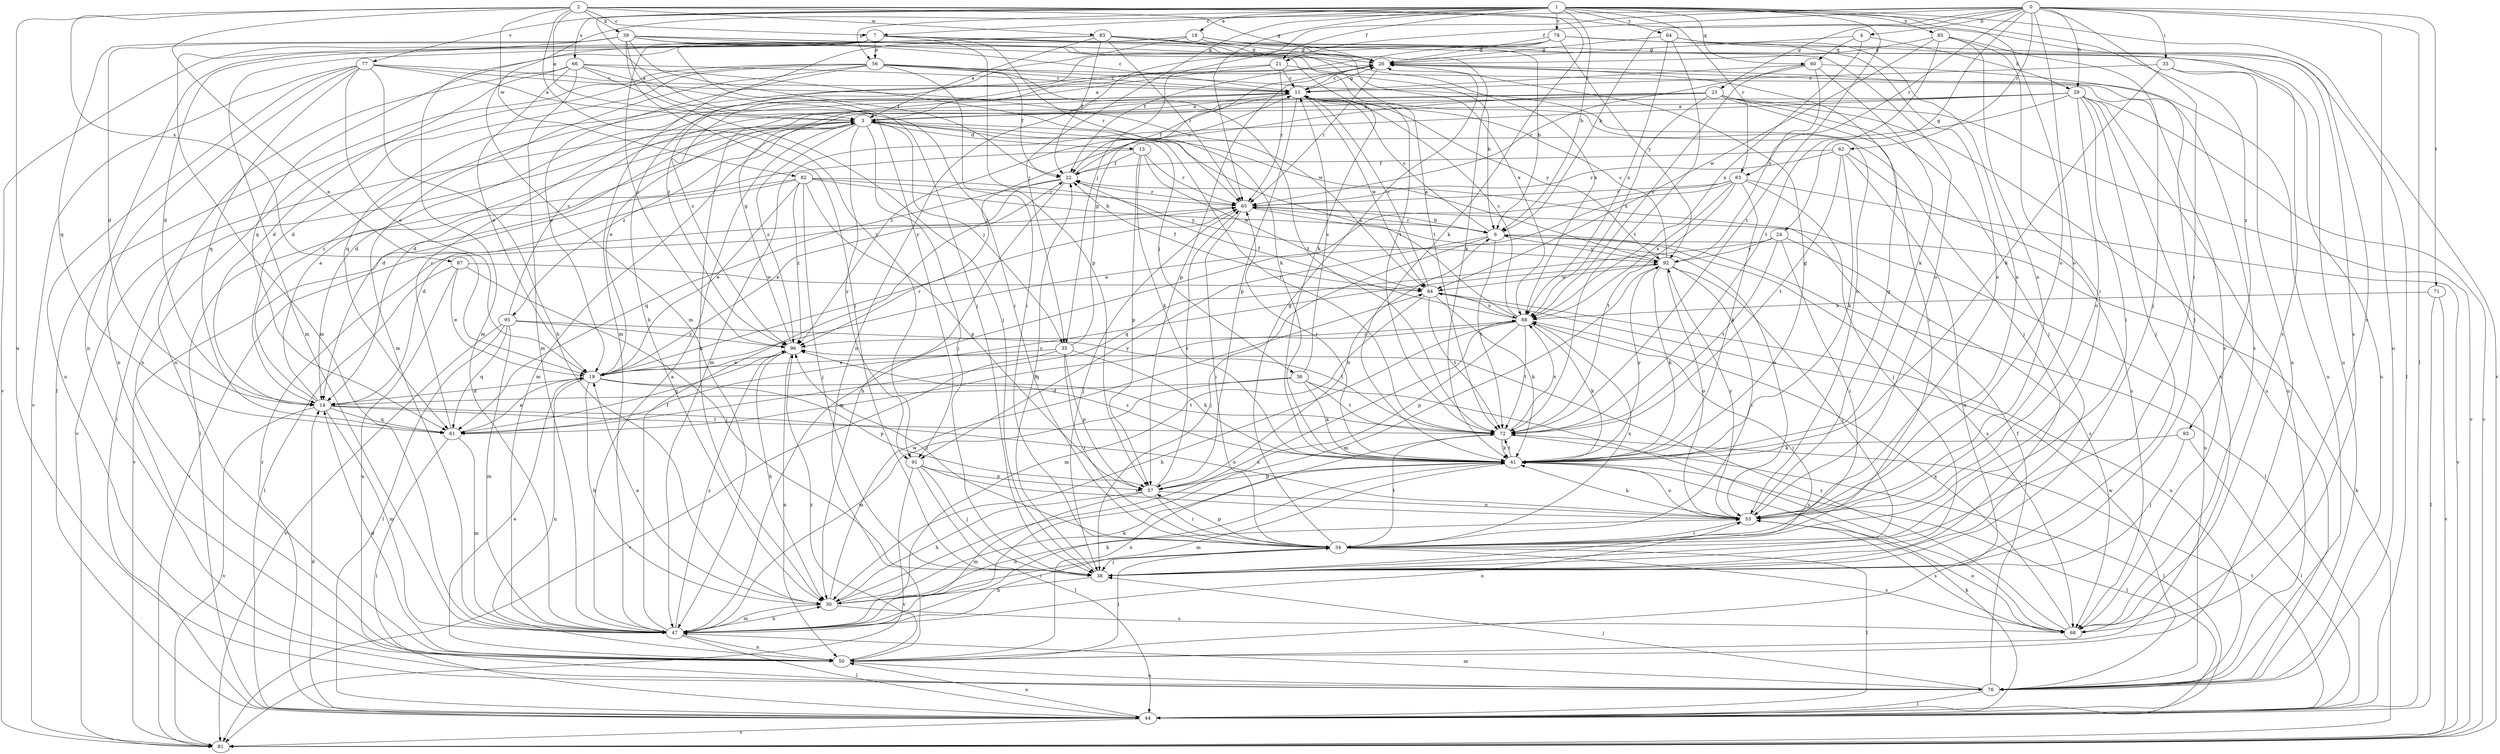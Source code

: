 strict digraph  {
0;
1;
2;
3;
4;
6;
7;
11;
13;
14;
18;
19;
21;
22;
23;
24;
26;
29;
30;
33;
34;
35;
36;
38;
39;
41;
44;
47;
50;
53;
56;
57;
60;
61;
62;
63;
64;
65;
66;
68;
71;
72;
76;
77;
78;
81;
82;
83;
84;
85;
87;
88;
91;
92;
93;
95;
96;
0 -> 4  [label=b];
0 -> 6  [label=b];
0 -> 21  [label=f];
0 -> 23  [label=g];
0 -> 24  [label=g];
0 -> 29  [label=h];
0 -> 33  [label=i];
0 -> 34  [label=i];
0 -> 35  [label=j];
0 -> 44  [label=l];
0 -> 47  [label=m];
0 -> 53  [label=o];
0 -> 62  [label=r];
0 -> 63  [label=r];
0 -> 71  [label=t];
0 -> 76  [label=u];
1 -> 6  [label=b];
1 -> 7  [label=c];
1 -> 18  [label=e];
1 -> 21  [label=f];
1 -> 35  [label=j];
1 -> 53  [label=o];
1 -> 56  [label=p];
1 -> 60  [label=q];
1 -> 63  [label=r];
1 -> 64  [label=r];
1 -> 65  [label=r];
1 -> 66  [label=s];
1 -> 72  [label=t];
1 -> 77  [label=v];
1 -> 78  [label=v];
1 -> 81  [label=v];
1 -> 85  [label=x];
1 -> 91  [label=y];
1 -> 93  [label=z];
2 -> 3  [label=a];
2 -> 7  [label=c];
2 -> 19  [label=e];
2 -> 26  [label=g];
2 -> 39  [label=k];
2 -> 41  [label=k];
2 -> 68  [label=s];
2 -> 76  [label=u];
2 -> 82  [label=w];
2 -> 83  [label=w];
2 -> 87  [label=x];
2 -> 91  [label=y];
3 -> 13  [label=d];
3 -> 14  [label=d];
3 -> 35  [label=j];
3 -> 36  [label=j];
3 -> 38  [label=j];
3 -> 44  [label=l];
3 -> 47  [label=m];
3 -> 72  [label=t];
3 -> 81  [label=v];
3 -> 91  [label=y];
3 -> 95  [label=z];
3 -> 96  [label=z];
4 -> 26  [label=g];
4 -> 29  [label=h];
4 -> 60  [label=q];
4 -> 88  [label=x];
6 -> 11  [label=c];
6 -> 38  [label=j];
6 -> 44  [label=l];
6 -> 65  [label=r];
6 -> 68  [label=s];
6 -> 72  [label=t];
6 -> 91  [label=y];
6 -> 92  [label=y];
7 -> 14  [label=d];
7 -> 38  [label=j];
7 -> 47  [label=m];
7 -> 53  [label=o];
7 -> 56  [label=p];
7 -> 57  [label=p];
7 -> 65  [label=r];
7 -> 72  [label=t];
7 -> 76  [label=u];
7 -> 81  [label=v];
7 -> 96  [label=z];
11 -> 3  [label=a];
11 -> 14  [label=d];
11 -> 22  [label=f];
11 -> 26  [label=g];
11 -> 38  [label=j];
11 -> 57  [label=p];
11 -> 84  [label=w];
11 -> 92  [label=y];
13 -> 22  [label=f];
13 -> 41  [label=k];
13 -> 44  [label=l];
13 -> 57  [label=p];
13 -> 65  [label=r];
13 -> 84  [label=w];
14 -> 3  [label=a];
14 -> 11  [label=c];
14 -> 47  [label=m];
14 -> 53  [label=o];
14 -> 61  [label=q];
14 -> 72  [label=t];
14 -> 81  [label=v];
18 -> 6  [label=b];
18 -> 26  [label=g];
18 -> 41  [label=k];
18 -> 47  [label=m];
18 -> 61  [label=q];
18 -> 96  [label=z];
19 -> 14  [label=d];
19 -> 30  [label=h];
19 -> 50  [label=n];
19 -> 57  [label=p];
19 -> 65  [label=r];
19 -> 72  [label=t];
21 -> 3  [label=a];
21 -> 6  [label=b];
21 -> 11  [label=c];
21 -> 65  [label=r];
21 -> 96  [label=z];
22 -> 11  [label=c];
22 -> 19  [label=e];
22 -> 30  [label=h];
22 -> 61  [label=q];
22 -> 65  [label=r];
23 -> 3  [label=a];
23 -> 14  [label=d];
23 -> 30  [label=h];
23 -> 34  [label=i];
23 -> 38  [label=j];
23 -> 76  [label=u];
23 -> 81  [label=v];
23 -> 88  [label=x];
23 -> 96  [label=z];
24 -> 34  [label=i];
24 -> 61  [label=q];
24 -> 68  [label=s];
24 -> 72  [label=t];
24 -> 92  [label=y];
26 -> 11  [label=c];
26 -> 57  [label=p];
26 -> 61  [label=q];
26 -> 65  [label=r];
26 -> 68  [label=s];
26 -> 76  [label=u];
29 -> 3  [label=a];
29 -> 19  [label=e];
29 -> 34  [label=i];
29 -> 38  [label=j];
29 -> 47  [label=m];
29 -> 50  [label=n];
29 -> 53  [label=o];
29 -> 76  [label=u];
29 -> 81  [label=v];
29 -> 96  [label=z];
30 -> 19  [label=e];
30 -> 34  [label=i];
30 -> 41  [label=k];
30 -> 47  [label=m];
30 -> 53  [label=o];
30 -> 68  [label=s];
30 -> 84  [label=w];
30 -> 88  [label=x];
33 -> 11  [label=c];
33 -> 41  [label=k];
33 -> 50  [label=n];
33 -> 76  [label=u];
34 -> 26  [label=g];
34 -> 38  [label=j];
34 -> 44  [label=l];
34 -> 57  [label=p];
34 -> 68  [label=s];
34 -> 72  [label=t];
34 -> 88  [label=x];
34 -> 96  [label=z];
35 -> 19  [label=e];
35 -> 26  [label=g];
35 -> 34  [label=i];
35 -> 41  [label=k];
35 -> 57  [label=p];
35 -> 81  [label=v];
36 -> 11  [label=c];
36 -> 14  [label=d];
36 -> 41  [label=k];
36 -> 47  [label=m];
36 -> 68  [label=s];
36 -> 72  [label=t];
38 -> 22  [label=f];
38 -> 30  [label=h];
39 -> 3  [label=a];
39 -> 11  [label=c];
39 -> 14  [label=d];
39 -> 22  [label=f];
39 -> 26  [label=g];
39 -> 38  [label=j];
39 -> 41  [label=k];
39 -> 47  [label=m];
39 -> 61  [label=q];
39 -> 72  [label=t];
39 -> 88  [label=x];
41 -> 26  [label=g];
41 -> 44  [label=l];
41 -> 47  [label=m];
41 -> 53  [label=o];
41 -> 57  [label=p];
41 -> 65  [label=r];
41 -> 72  [label=t];
41 -> 92  [label=y];
41 -> 96  [label=z];
44 -> 14  [label=d];
44 -> 41  [label=k];
44 -> 50  [label=n];
44 -> 65  [label=r];
44 -> 72  [label=t];
44 -> 81  [label=v];
47 -> 3  [label=a];
47 -> 22  [label=f];
47 -> 30  [label=h];
47 -> 41  [label=k];
47 -> 44  [label=l];
47 -> 50  [label=n];
47 -> 53  [label=o];
47 -> 96  [label=z];
50 -> 14  [label=d];
50 -> 19  [label=e];
50 -> 34  [label=i];
50 -> 76  [label=u];
50 -> 96  [label=z];
53 -> 26  [label=g];
53 -> 34  [label=i];
53 -> 41  [label=k];
53 -> 68  [label=s];
53 -> 92  [label=y];
56 -> 11  [label=c];
56 -> 14  [label=d];
56 -> 19  [label=e];
56 -> 22  [label=f];
56 -> 34  [label=i];
56 -> 44  [label=l];
56 -> 47  [label=m];
56 -> 50  [label=n];
56 -> 53  [label=o];
56 -> 68  [label=s];
56 -> 72  [label=t];
57 -> 6  [label=b];
57 -> 30  [label=h];
57 -> 34  [label=i];
57 -> 47  [label=m];
57 -> 53  [label=o];
57 -> 65  [label=r];
60 -> 11  [label=c];
60 -> 38  [label=j];
60 -> 41  [label=k];
60 -> 65  [label=r];
60 -> 88  [label=x];
60 -> 92  [label=y];
61 -> 11  [label=c];
61 -> 19  [label=e];
61 -> 44  [label=l];
61 -> 47  [label=m];
61 -> 92  [label=y];
62 -> 22  [label=f];
62 -> 41  [label=k];
62 -> 50  [label=n];
62 -> 65  [label=r];
62 -> 68  [label=s];
62 -> 72  [label=t];
63 -> 19  [label=e];
63 -> 38  [label=j];
63 -> 41  [label=k];
63 -> 47  [label=m];
63 -> 65  [label=r];
63 -> 72  [label=t];
63 -> 81  [label=v];
63 -> 88  [label=x];
64 -> 26  [label=g];
64 -> 44  [label=l];
64 -> 53  [label=o];
64 -> 72  [label=t];
64 -> 88  [label=x];
65 -> 6  [label=b];
65 -> 34  [label=i];
65 -> 38  [label=j];
65 -> 53  [label=o];
65 -> 76  [label=u];
65 -> 81  [label=v];
66 -> 11  [label=c];
66 -> 14  [label=d];
66 -> 19  [label=e];
66 -> 34  [label=i];
66 -> 38  [label=j];
66 -> 41  [label=k];
66 -> 47  [label=m];
66 -> 50  [label=n];
68 -> 53  [label=o];
68 -> 88  [label=x];
68 -> 96  [label=z];
71 -> 44  [label=l];
71 -> 81  [label=v];
71 -> 88  [label=x];
72 -> 41  [label=k];
72 -> 44  [label=l];
72 -> 50  [label=n];
72 -> 88  [label=x];
76 -> 22  [label=f];
76 -> 38  [label=j];
76 -> 44  [label=l];
76 -> 47  [label=m];
76 -> 84  [label=w];
77 -> 3  [label=a];
77 -> 11  [label=c];
77 -> 19  [label=e];
77 -> 30  [label=h];
77 -> 50  [label=n];
77 -> 61  [label=q];
77 -> 76  [label=u];
77 -> 81  [label=v];
77 -> 84  [label=w];
78 -> 22  [label=f];
78 -> 26  [label=g];
78 -> 30  [label=h];
78 -> 50  [label=n];
78 -> 53  [label=o];
78 -> 68  [label=s];
78 -> 92  [label=y];
81 -> 6  [label=b];
82 -> 6  [label=b];
82 -> 14  [label=d];
82 -> 19  [label=e];
82 -> 38  [label=j];
82 -> 57  [label=p];
82 -> 65  [label=r];
82 -> 81  [label=v];
82 -> 92  [label=y];
82 -> 96  [label=z];
83 -> 3  [label=a];
83 -> 22  [label=f];
83 -> 26  [label=g];
83 -> 47  [label=m];
83 -> 50  [label=n];
83 -> 65  [label=r];
83 -> 68  [label=s];
83 -> 88  [label=x];
84 -> 11  [label=c];
84 -> 22  [label=f];
84 -> 41  [label=k];
84 -> 47  [label=m];
84 -> 72  [label=t];
84 -> 76  [label=u];
84 -> 88  [label=x];
85 -> 26  [label=g];
85 -> 34  [label=i];
85 -> 38  [label=j];
85 -> 53  [label=o];
85 -> 72  [label=t];
85 -> 84  [label=w];
87 -> 19  [label=e];
87 -> 38  [label=j];
87 -> 44  [label=l];
87 -> 76  [label=u];
87 -> 84  [label=w];
88 -> 3  [label=a];
88 -> 11  [label=c];
88 -> 22  [label=f];
88 -> 30  [label=h];
88 -> 38  [label=j];
88 -> 41  [label=k];
88 -> 57  [label=p];
88 -> 61  [label=q];
88 -> 72  [label=t];
88 -> 96  [label=z];
91 -> 38  [label=j];
91 -> 44  [label=l];
91 -> 53  [label=o];
91 -> 57  [label=p];
91 -> 81  [label=v];
92 -> 3  [label=a];
92 -> 11  [label=c];
92 -> 34  [label=i];
92 -> 38  [label=j];
92 -> 41  [label=k];
92 -> 47  [label=m];
92 -> 53  [label=o];
92 -> 84  [label=w];
93 -> 38  [label=j];
93 -> 41  [label=k];
93 -> 44  [label=l];
95 -> 11  [label=c];
95 -> 44  [label=l];
95 -> 47  [label=m];
95 -> 61  [label=q];
95 -> 72  [label=t];
95 -> 81  [label=v];
95 -> 96  [label=z];
96 -> 19  [label=e];
96 -> 26  [label=g];
96 -> 30  [label=h];
96 -> 50  [label=n];
96 -> 61  [label=q];
}
